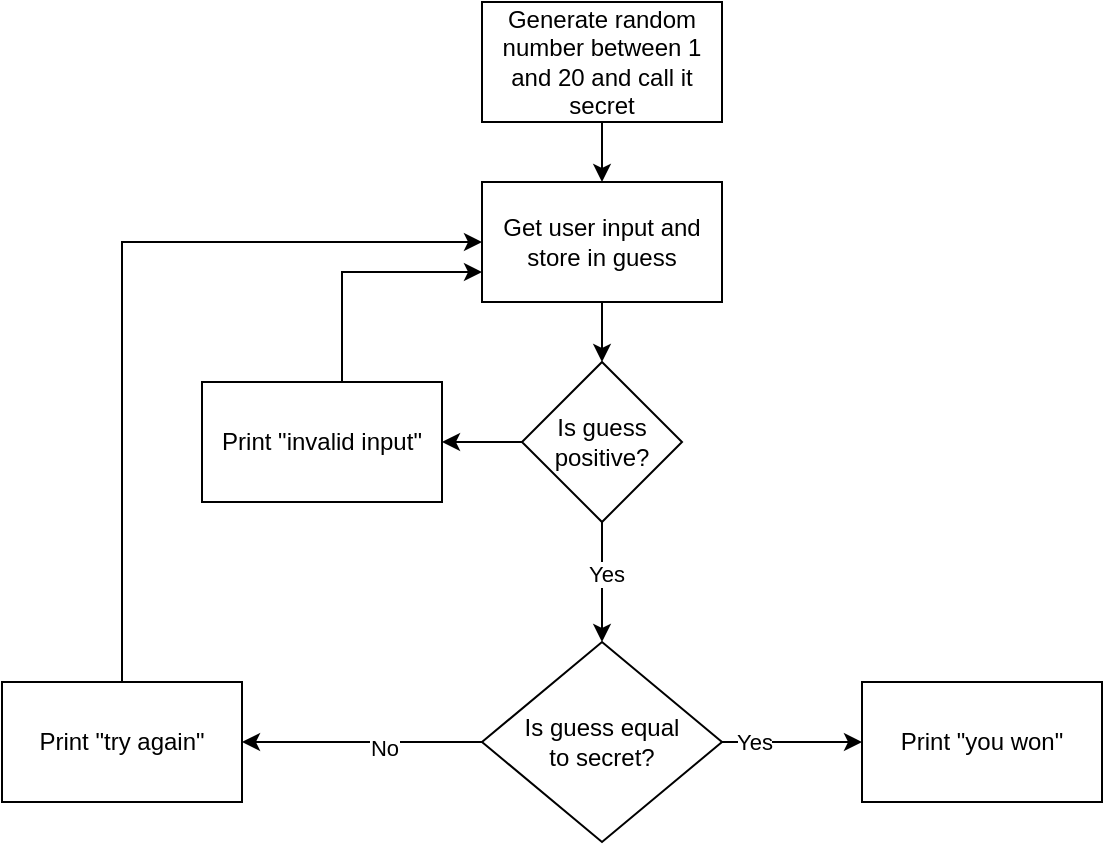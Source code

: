 <mxfile version="24.7.16">
  <diagram name="Page-1" id="ZBg4LQUTQwNDbiML_Xjt">
    <mxGraphModel dx="634" dy="486" grid="1" gridSize="10" guides="1" tooltips="1" connect="1" arrows="1" fold="1" page="1" pageScale="1" pageWidth="850" pageHeight="1100" math="0" shadow="0">
      <root>
        <mxCell id="0" />
        <mxCell id="1" parent="0" />
        <mxCell id="CkTPrTIUPqXKCfAMoIH2-3" value="" style="edgeStyle=orthogonalEdgeStyle;rounded=0;orthogonalLoop=1;jettySize=auto;html=1;" edge="1" parent="1" source="CkTPrTIUPqXKCfAMoIH2-1" target="CkTPrTIUPqXKCfAMoIH2-2">
          <mxGeometry relative="1" as="geometry" />
        </mxCell>
        <mxCell id="CkTPrTIUPqXKCfAMoIH2-1" value="Generate random number between 1 and 20 and call it secret" style="rounded=0;whiteSpace=wrap;html=1;" vertex="1" parent="1">
          <mxGeometry x="290" y="40" width="120" height="60" as="geometry" />
        </mxCell>
        <mxCell id="CkTPrTIUPqXKCfAMoIH2-15" value="" style="edgeStyle=orthogonalEdgeStyle;rounded=0;orthogonalLoop=1;jettySize=auto;html=1;" edge="1" parent="1" source="CkTPrTIUPqXKCfAMoIH2-2" target="CkTPrTIUPqXKCfAMoIH2-14">
          <mxGeometry relative="1" as="geometry" />
        </mxCell>
        <mxCell id="CkTPrTIUPqXKCfAMoIH2-2" value="Get user input and store in guess" style="whiteSpace=wrap;html=1;rounded=0;" vertex="1" parent="1">
          <mxGeometry x="290" y="130" width="120" height="60" as="geometry" />
        </mxCell>
        <mxCell id="CkTPrTIUPqXKCfAMoIH2-7" value="" style="edgeStyle=orthogonalEdgeStyle;rounded=0;orthogonalLoop=1;jettySize=auto;html=1;" edge="1" parent="1" source="CkTPrTIUPqXKCfAMoIH2-4" target="CkTPrTIUPqXKCfAMoIH2-6">
          <mxGeometry relative="1" as="geometry" />
        </mxCell>
        <mxCell id="CkTPrTIUPqXKCfAMoIH2-8" value="Yes" style="edgeLabel;html=1;align=center;verticalAlign=middle;resizable=0;points=[];" vertex="1" connectable="0" parent="CkTPrTIUPqXKCfAMoIH2-7">
          <mxGeometry x="-0.551" relative="1" as="geometry">
            <mxPoint as="offset" />
          </mxGeometry>
        </mxCell>
        <mxCell id="CkTPrTIUPqXKCfAMoIH2-10" value="" style="edgeStyle=orthogonalEdgeStyle;rounded=0;orthogonalLoop=1;jettySize=auto;html=1;" edge="1" parent="1" source="CkTPrTIUPqXKCfAMoIH2-4" target="CkTPrTIUPqXKCfAMoIH2-9">
          <mxGeometry relative="1" as="geometry" />
        </mxCell>
        <mxCell id="CkTPrTIUPqXKCfAMoIH2-13" value="No" style="edgeLabel;html=1;align=center;verticalAlign=middle;resizable=0;points=[];" vertex="1" connectable="0" parent="CkTPrTIUPqXKCfAMoIH2-10">
          <mxGeometry x="-0.182" y="3" relative="1" as="geometry">
            <mxPoint as="offset" />
          </mxGeometry>
        </mxCell>
        <mxCell id="CkTPrTIUPqXKCfAMoIH2-4" value="Is guess equal&lt;br&gt;to secret?" style="rhombus;whiteSpace=wrap;html=1;rounded=0;" vertex="1" parent="1">
          <mxGeometry x="290" y="360" width="120" height="100" as="geometry" />
        </mxCell>
        <mxCell id="CkTPrTIUPqXKCfAMoIH2-6" value="Print &quot;you won&quot;" style="whiteSpace=wrap;html=1;rounded=0;" vertex="1" parent="1">
          <mxGeometry x="480" y="380" width="120" height="60" as="geometry" />
        </mxCell>
        <mxCell id="CkTPrTIUPqXKCfAMoIH2-11" style="edgeStyle=orthogonalEdgeStyle;rounded=0;orthogonalLoop=1;jettySize=auto;html=1;exitX=0.5;exitY=0;exitDx=0;exitDy=0;entryX=0;entryY=0.5;entryDx=0;entryDy=0;" edge="1" parent="1" source="CkTPrTIUPqXKCfAMoIH2-9" target="CkTPrTIUPqXKCfAMoIH2-2">
          <mxGeometry relative="1" as="geometry" />
        </mxCell>
        <mxCell id="CkTPrTIUPqXKCfAMoIH2-9" value="Print &quot;try again&quot;" style="whiteSpace=wrap;html=1;rounded=0;" vertex="1" parent="1">
          <mxGeometry x="50" y="380" width="120" height="60" as="geometry" />
        </mxCell>
        <mxCell id="CkTPrTIUPqXKCfAMoIH2-16" style="edgeStyle=orthogonalEdgeStyle;rounded=0;orthogonalLoop=1;jettySize=auto;html=1;" edge="1" parent="1" source="CkTPrTIUPqXKCfAMoIH2-14" target="CkTPrTIUPqXKCfAMoIH2-4">
          <mxGeometry relative="1" as="geometry" />
        </mxCell>
        <mxCell id="CkTPrTIUPqXKCfAMoIH2-17" value="Yes" style="edgeLabel;html=1;align=center;verticalAlign=middle;resizable=0;points=[];" vertex="1" connectable="0" parent="CkTPrTIUPqXKCfAMoIH2-16">
          <mxGeometry x="-0.154" y="2" relative="1" as="geometry">
            <mxPoint as="offset" />
          </mxGeometry>
        </mxCell>
        <mxCell id="CkTPrTIUPqXKCfAMoIH2-19" value="" style="edgeStyle=orthogonalEdgeStyle;rounded=0;orthogonalLoop=1;jettySize=auto;html=1;" edge="1" parent="1" source="CkTPrTIUPqXKCfAMoIH2-14" target="CkTPrTIUPqXKCfAMoIH2-18">
          <mxGeometry relative="1" as="geometry" />
        </mxCell>
        <mxCell id="CkTPrTIUPqXKCfAMoIH2-14" value="Is guess positive?" style="rhombus;whiteSpace=wrap;html=1;rounded=0;" vertex="1" parent="1">
          <mxGeometry x="310" y="220" width="80" height="80" as="geometry" />
        </mxCell>
        <mxCell id="CkTPrTIUPqXKCfAMoIH2-20" style="edgeStyle=orthogonalEdgeStyle;rounded=0;orthogonalLoop=1;jettySize=auto;html=1;entryX=0;entryY=0.75;entryDx=0;entryDy=0;" edge="1" parent="1" source="CkTPrTIUPqXKCfAMoIH2-18" target="CkTPrTIUPqXKCfAMoIH2-2">
          <mxGeometry relative="1" as="geometry">
            <Array as="points">
              <mxPoint x="220" y="175" />
            </Array>
          </mxGeometry>
        </mxCell>
        <mxCell id="CkTPrTIUPqXKCfAMoIH2-18" value="Print &quot;invalid input&quot;" style="whiteSpace=wrap;html=1;rounded=0;" vertex="1" parent="1">
          <mxGeometry x="150" y="230" width="120" height="60" as="geometry" />
        </mxCell>
      </root>
    </mxGraphModel>
  </diagram>
</mxfile>
